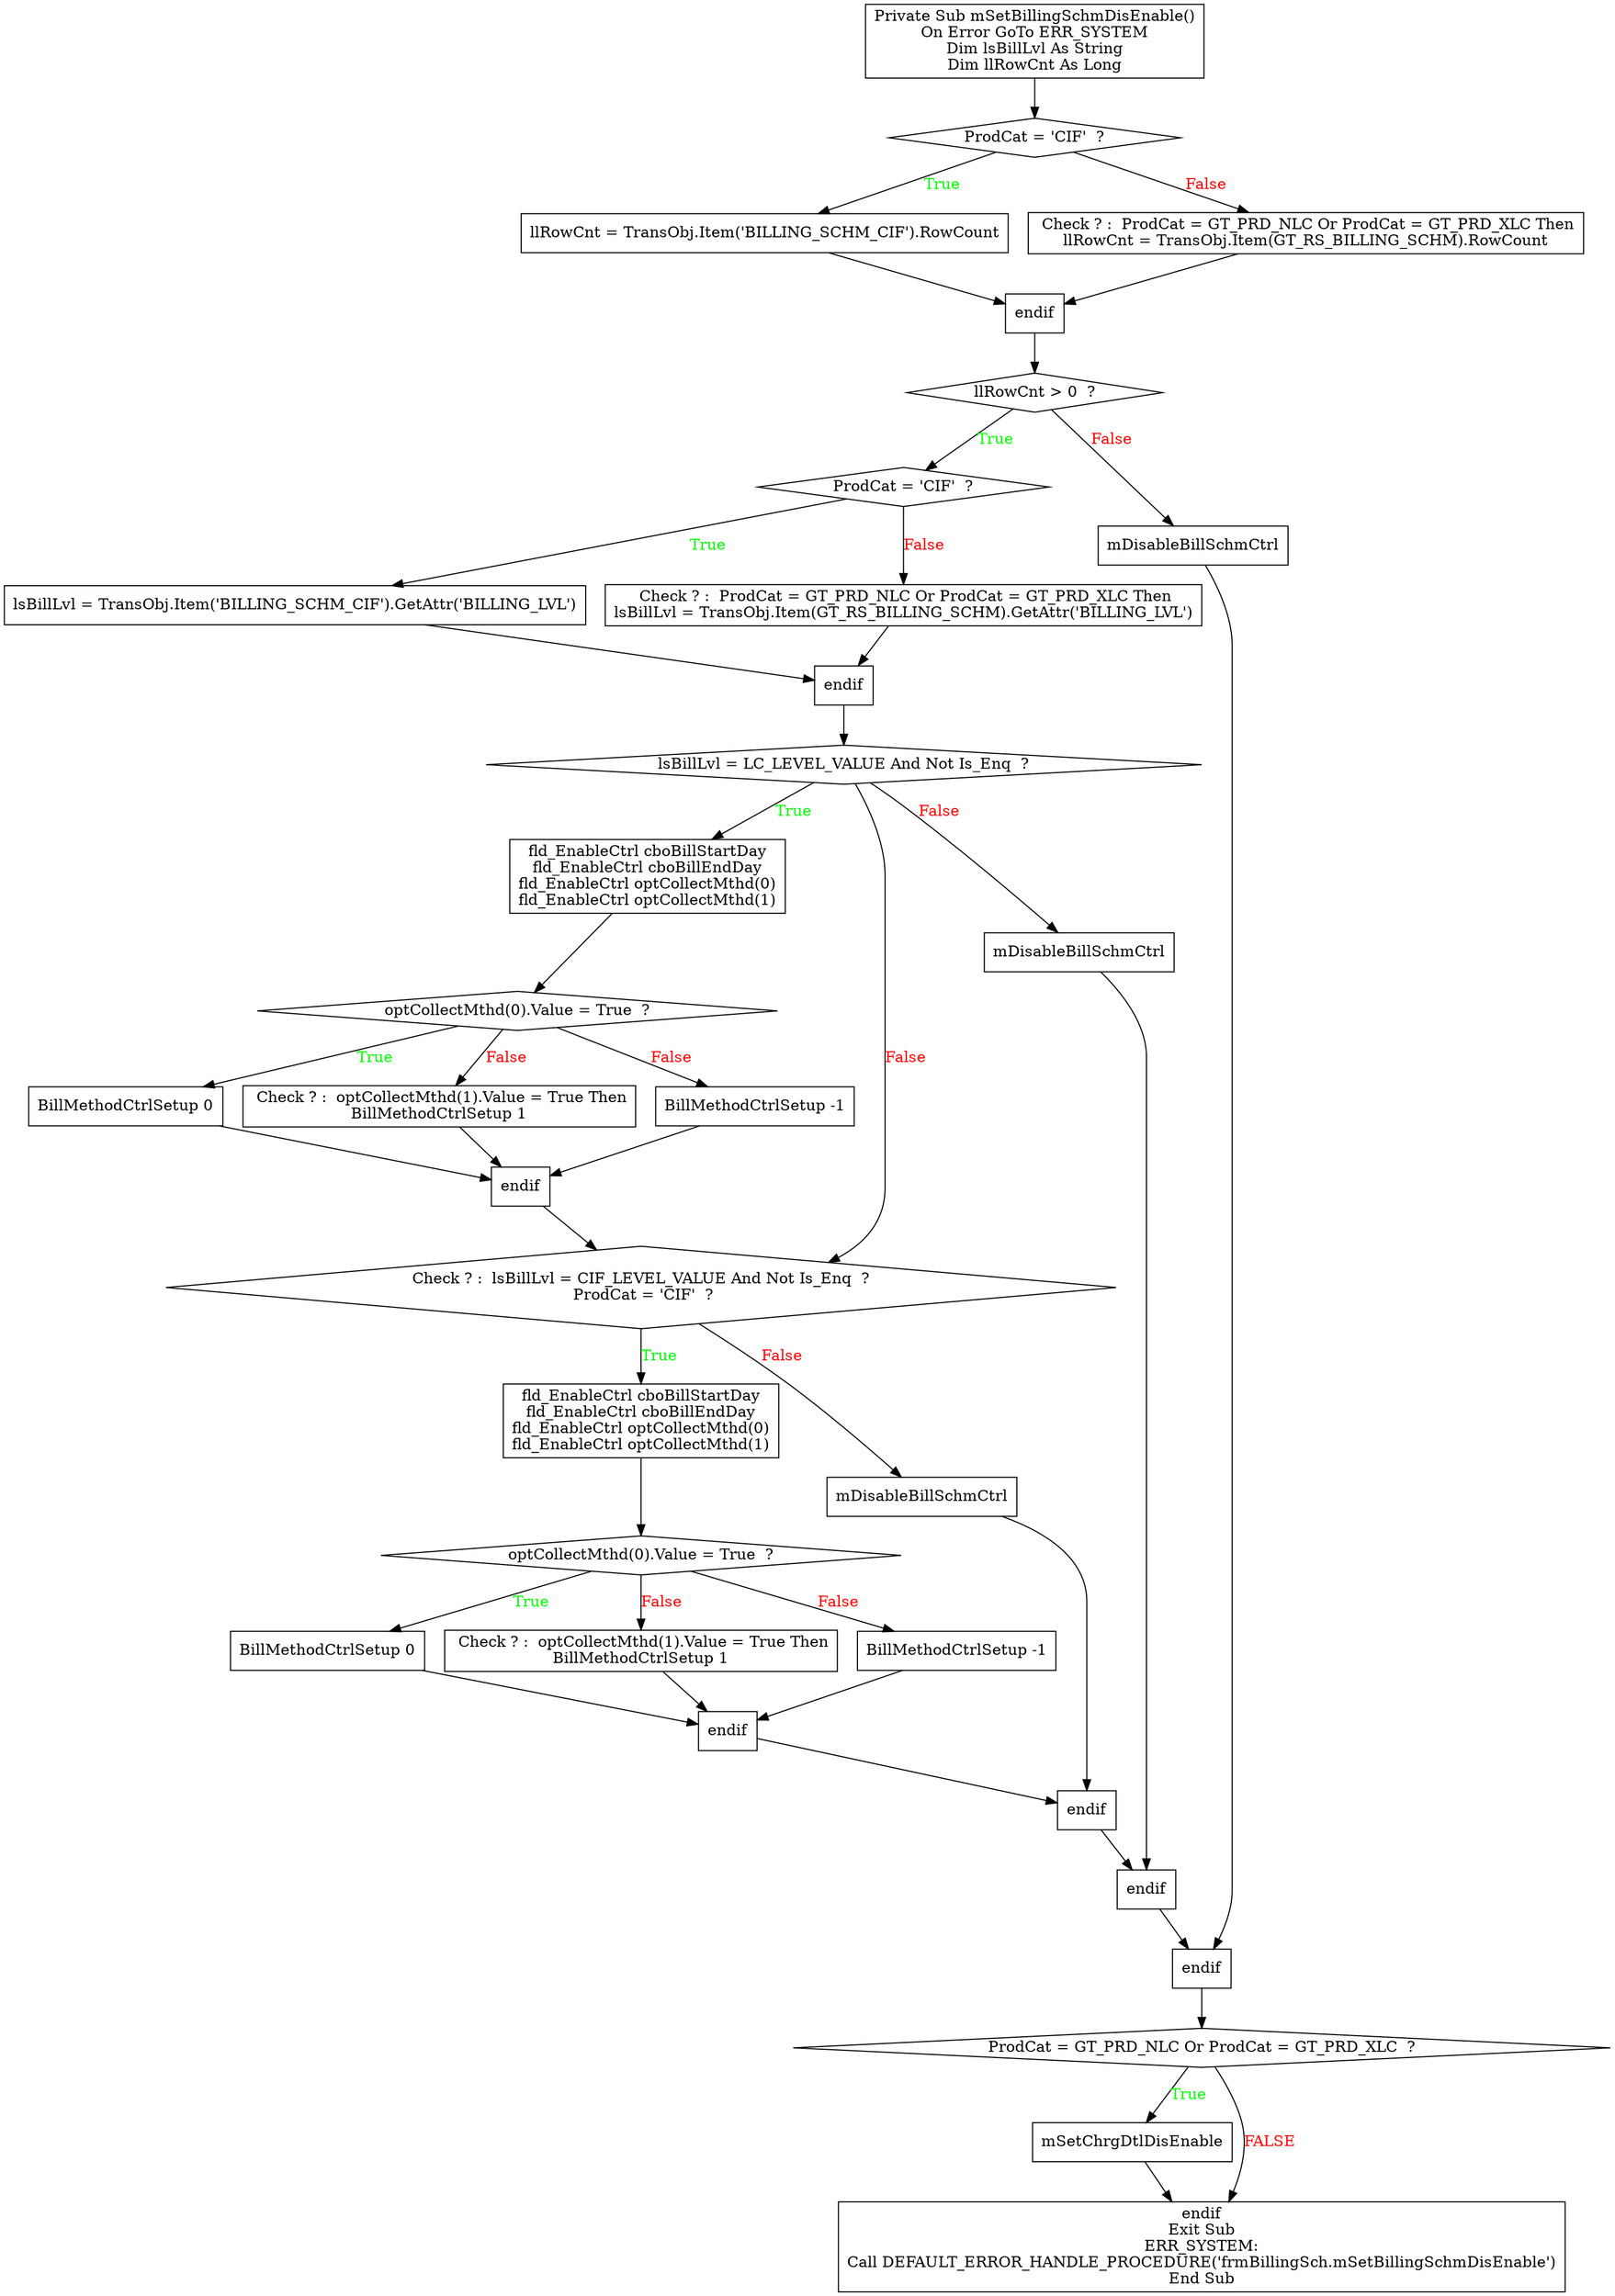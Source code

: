 digraph G{
Node_1 [ label ="Private Sub mSetBillingSchmDisEnable()\nOn Error GoTo ERR_SYSTEM\nDim lsBillLvl As String\nDim llRowCnt As Long",shape="box"];
Node_2 [ label ="ProdCat = 'CIF'  ?",shape="diamond"];
Node_3 [ label ="llRowCnt = TransObj.Item('BILLING_SCHM_CIF').RowCount",shape="box"];
Node_4 [ label =" Check ? :  ProdCat = GT_PRD_NLC Or ProdCat = GT_PRD_XLC Then\nllRowCnt = TransObj.Item(GT_RS_BILLING_SCHM).RowCount",shape="box"];
Node_5 [ label ="endif",shape="box"];
Node_6 [ label ="llRowCnt > 0  ?",shape="diamond"];
Node_7 [ label ="ProdCat = 'CIF'  ?",shape="diamond"];
Node_8 [ label ="lsBillLvl = TransObj.Item('BILLING_SCHM_CIF').GetAttr('BILLING_LVL')",shape="box"];
Node_9 [ label =" Check ? :  ProdCat = GT_PRD_NLC Or ProdCat = GT_PRD_XLC Then\nlsBillLvl = TransObj.Item(GT_RS_BILLING_SCHM).GetAttr('BILLING_LVL')",shape="box"];
Node_10 [ label ="endif",shape="box"];
Node_11 [ label ="lsBillLvl = LC_LEVEL_VALUE And Not Is_Enq  ?",shape="diamond"];
Node_12 [ label ="fld_EnableCtrl cboBillStartDay\nfld_EnableCtrl cboBillEndDay\nfld_EnableCtrl optCollectMthd(0)\nfld_EnableCtrl optCollectMthd(1)",shape="box"];
Node_13 [ label ="optCollectMthd(0).Value = True  ?",shape="diamond"];
Node_14 [ label ="BillMethodCtrlSetup 0",shape="box"];
Node_15 [ label =" Check ? :  optCollectMthd(1).Value = True Then\nBillMethodCtrlSetup 1",shape="box"];
Node_16 [ label ="BillMethodCtrlSetup -1",shape="box"];
Node_17 [ label ="endif",shape="box"];
Node_18 [ label ="Check ? :  lsBillLvl = CIF_LEVEL_VALUE And Not Is_Enq  ?\n ProdCat = 'CIF'  ?",shape="diamond"];
Node_19 [ label ="fld_EnableCtrl cboBillStartDay\nfld_EnableCtrl cboBillEndDay\nfld_EnableCtrl optCollectMthd(0)\nfld_EnableCtrl optCollectMthd(1)",shape="box"];
Node_20 [ label ="optCollectMthd(0).Value = True  ?",shape="diamond"];
Node_21 [ label ="BillMethodCtrlSetup 0",shape="box"];
Node_22 [ label =" Check ? :  optCollectMthd(1).Value = True Then\nBillMethodCtrlSetup 1",shape="box"];
Node_23 [ label ="BillMethodCtrlSetup -1",shape="box"];
Node_24 [ label ="endif",shape="box"];
Node_25 [ label ="mDisableBillSchmCtrl",shape="box"];
Node_26 [ label ="endif",shape="box"];
Node_27 [ label ="mDisableBillSchmCtrl",shape="box"];
Node_28 [ label ="endif",shape="box"];
Node_29 [ label ="mDisableBillSchmCtrl",shape="box"];
Node_30 [ label ="endif",shape="box"];
Node_31 [ label ="ProdCat = GT_PRD_NLC Or ProdCat = GT_PRD_XLC  ?",shape="diamond"];
Node_32 [ label ="mSetChrgDtlDisEnable",shape="box"];
Node_33 [ label ="endif\nExit Sub\nERR_SYSTEM:\nCall DEFAULT_ERROR_HANDLE_PROCEDURE('frmBillingSch.mSetBillingSchmDisEnable')\nEnd Sub",shape="box"];
Node_2 -> Node_3 [label="True",fontcolor="GREEN"];
Node_1 -> Node_2;
Node_2 -> Node_4 [label="False",fontcolor="RED"];
Node_3 -> Node_5;
Node_4 -> Node_5;
Node_6 -> Node_7 [label="True",fontcolor="GREEN"];
Node_5 -> Node_6;
Node_7 -> Node_8 [label="True",fontcolor="GREEN"];
Node_7 -> Node_9 [label="False",fontcolor="RED"];
Node_8 -> Node_10;
Node_9 -> Node_10;
Node_11 -> Node_12 [label="True",fontcolor="GREEN"];
Node_10 -> Node_11;
Node_13 -> Node_14 [label="True",fontcolor="GREEN"];
Node_12 -> Node_13;
Node_13 -> Node_15 [label="False",fontcolor="RED"];
Node_13 -> Node_16 [label="False",fontcolor="RED"];
Node_14 -> Node_17;
Node_15 -> Node_17;
Node_16 -> Node_17;
Node_11 -> Node_18 [label="False",fontcolor="RED"];
Node_18 -> Node_19 [label="True",fontcolor="GREEN"];
Node_17 -> Node_18;
Node_20 -> Node_21 [label="True",fontcolor="GREEN"];
Node_19 -> Node_20;
Node_20 -> Node_22 [label="False",fontcolor="RED"];
Node_20 -> Node_23 [label="False",fontcolor="RED"];
Node_21 -> Node_24;
Node_22 -> Node_24;
Node_23 -> Node_24;
Node_18 -> Node_25 [label="False",fontcolor="RED"];
Node_24 -> Node_26;
Node_25 -> Node_26;
Node_11 -> Node_27 [label="False",fontcolor="RED"];
Node_26 -> Node_28;
Node_27 -> Node_28;
Node_6 -> Node_29 [label="False",fontcolor="RED"];
Node_28 -> Node_30;
Node_29 -> Node_30;
Node_31 -> Node_32 [label="True",fontcolor="GREEN"];
Node_30 -> Node_31;
Node_31 -> Node_33 [label="FALSE",fontcolor="RED"];
Node_32 -> Node_33;
}
